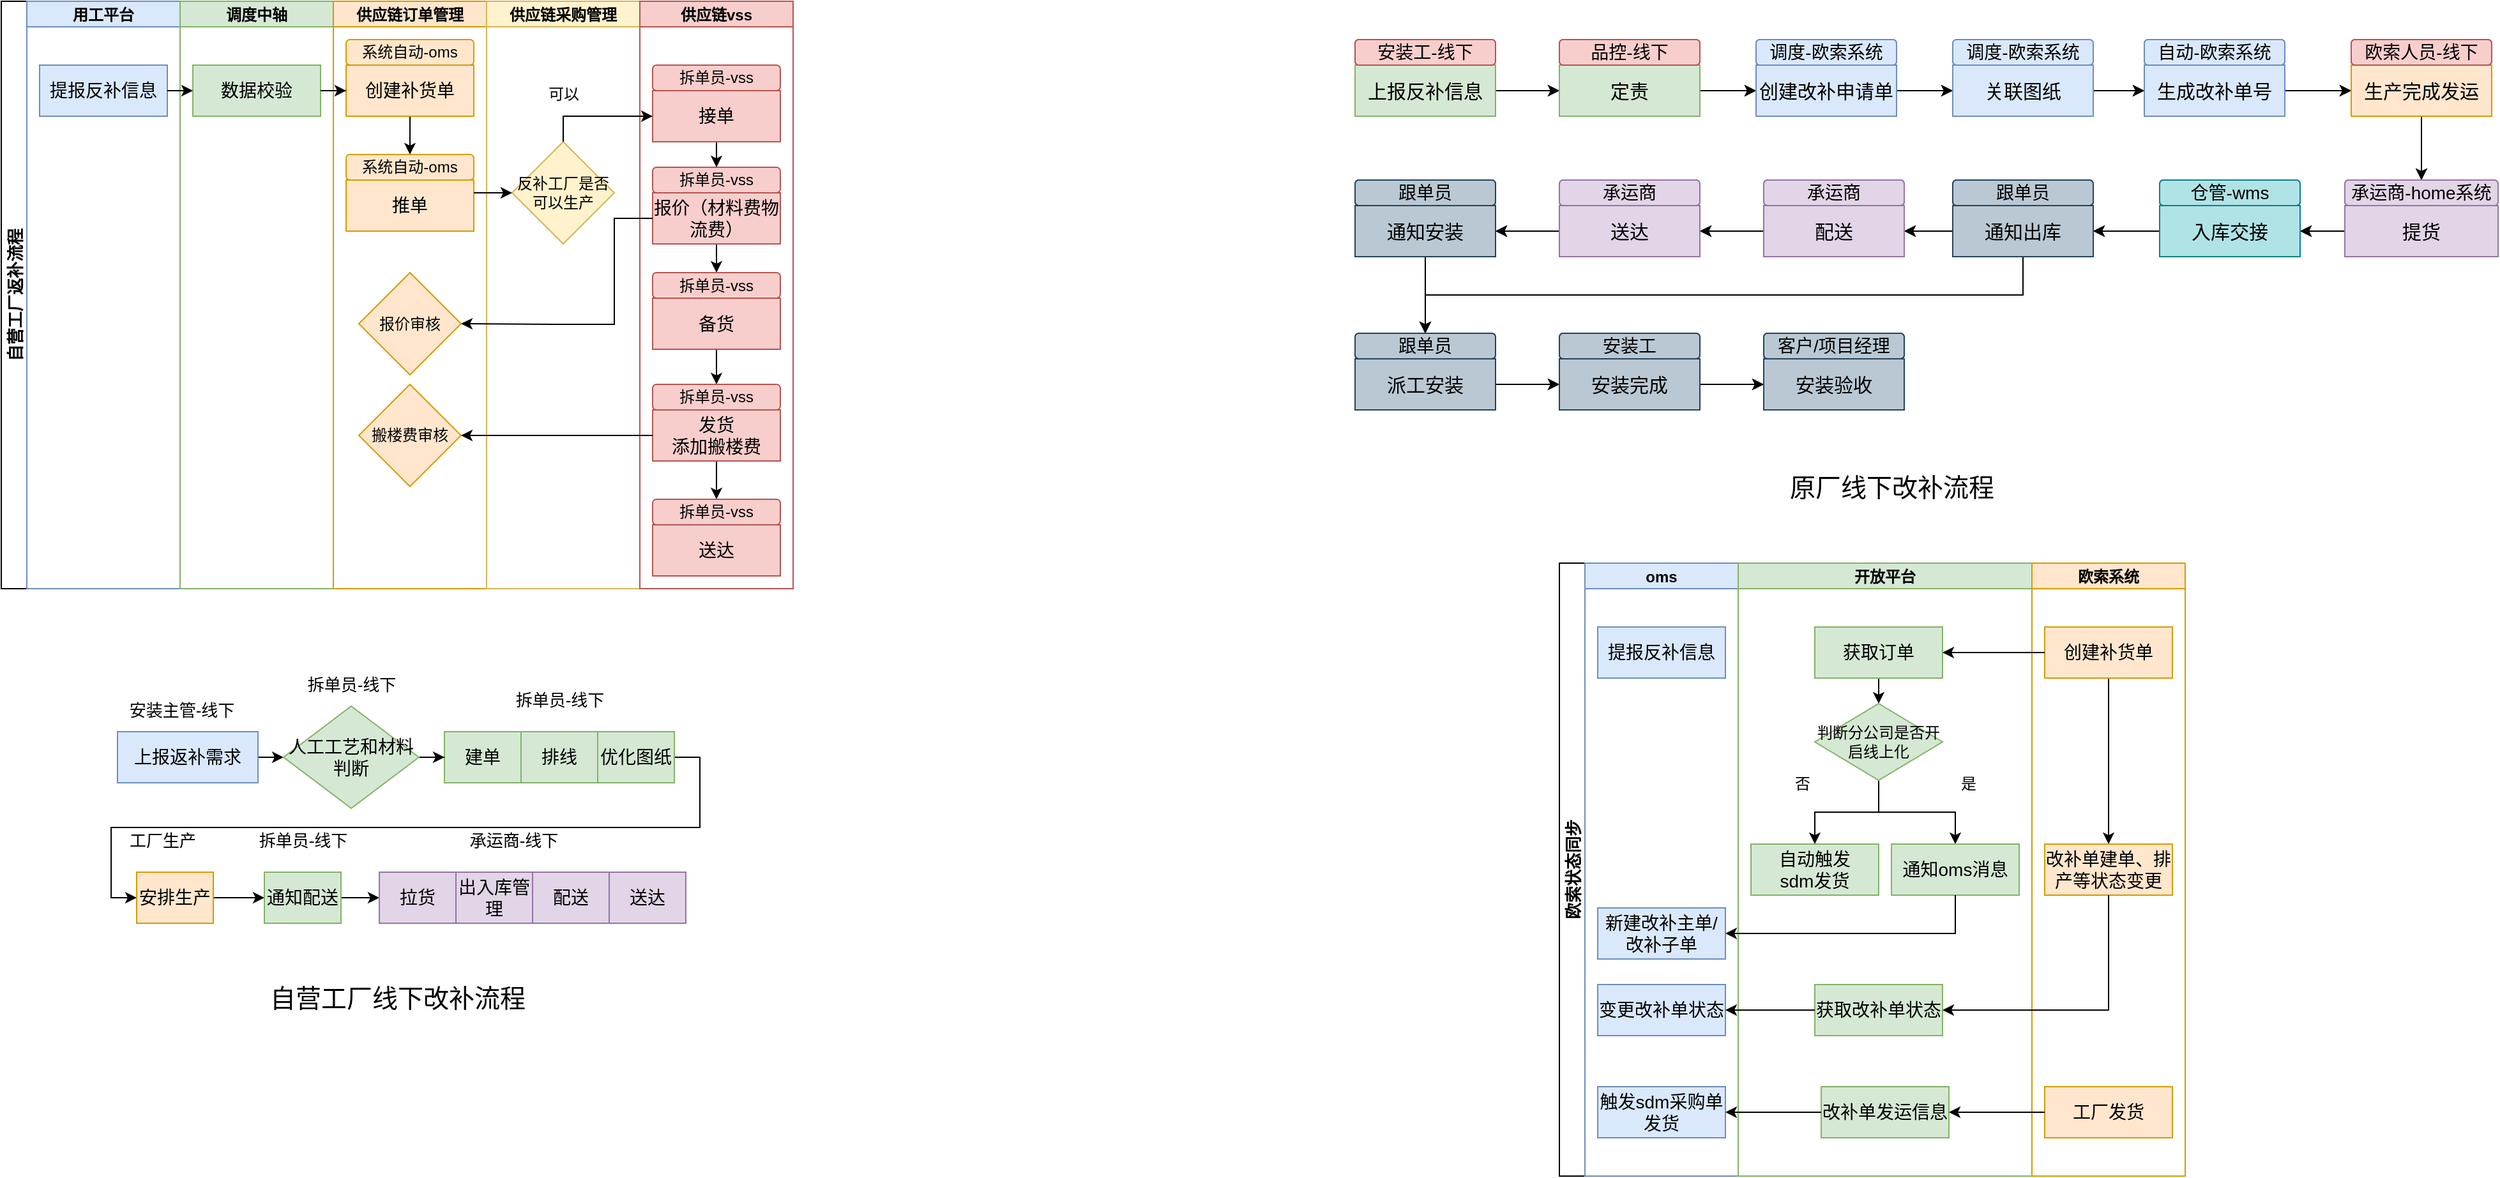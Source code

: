<mxfile version="24.0.5" type="github">
  <diagram name="第 1 页" id="7E3xg20voF36uwwBsJ15">
    <mxGraphModel dx="1155" dy="641" grid="1" gridSize="10" guides="1" tooltips="1" connect="1" arrows="1" fold="1" page="1" pageScale="1" pageWidth="827" pageHeight="1169" math="0" shadow="0">
      <root>
        <mxCell id="0" />
        <mxCell id="1" parent="0" />
        <mxCell id="Q0NwrmyrNiEeJ_oUR217-1" value="自营工厂返补流程" style="swimlane;childLayout=stackLayout;resizeParent=1;resizeParentMax=0;startSize=20;horizontal=0;horizontalStack=1;fontSize=13;" parent="1" vertex="1">
          <mxGeometry x="280" y="100" width="620" height="460" as="geometry" />
        </mxCell>
        <mxCell id="Q0NwrmyrNiEeJ_oUR217-2" value="用工平台" style="swimlane;startSize=20;fillColor=#dae8fc;strokeColor=#6c8ebf;" parent="Q0NwrmyrNiEeJ_oUR217-1" vertex="1">
          <mxGeometry x="20" width="120" height="460" as="geometry" />
        </mxCell>
        <mxCell id="Q0NwrmyrNiEeJ_oUR217-11" value="&lt;font style=&quot;font-size: 14px;&quot;&gt;提报反补信息&lt;/font&gt;" style="rounded=0;whiteSpace=wrap;html=1;fillColor=#dae8fc;strokeColor=#6c8ebf;" parent="Q0NwrmyrNiEeJ_oUR217-2" vertex="1">
          <mxGeometry x="10" y="50" width="100" height="40" as="geometry" />
        </mxCell>
        <mxCell id="Q0NwrmyrNiEeJ_oUR217-3" value="调度中轴" style="swimlane;startSize=20;fillColor=#d5e8d4;strokeColor=#82b366;" parent="Q0NwrmyrNiEeJ_oUR217-1" vertex="1">
          <mxGeometry x="140" width="120" height="460" as="geometry" />
        </mxCell>
        <mxCell id="Q0NwrmyrNiEeJ_oUR217-13" value="&lt;span style=&quot;font-size: 14px;&quot;&gt;数据校验&lt;/span&gt;" style="rounded=0;whiteSpace=wrap;html=1;fillColor=#d5e8d4;strokeColor=#82b366;" parent="Q0NwrmyrNiEeJ_oUR217-3" vertex="1">
          <mxGeometry x="10" y="50" width="100" height="40" as="geometry" />
        </mxCell>
        <mxCell id="Q0NwrmyrNiEeJ_oUR217-4" value="供应链订单管理" style="swimlane;startSize=20;fillColor=#ffe6cc;strokeColor=#d79b00;" parent="Q0NwrmyrNiEeJ_oUR217-1" vertex="1">
          <mxGeometry x="260" width="120" height="460" as="geometry" />
        </mxCell>
        <mxCell id="NyWuPYY11Cj3TrGlAClr-5" style="edgeStyle=orthogonalEdgeStyle;rounded=0;orthogonalLoop=1;jettySize=auto;html=1;exitX=0.5;exitY=1;exitDx=0;exitDy=0;entryX=0.5;entryY=0;entryDx=0;entryDy=0;" parent="Q0NwrmyrNiEeJ_oUR217-4" source="Q0NwrmyrNiEeJ_oUR217-14" target="Q0NwrmyrNiEeJ_oUR217-17" edge="1">
          <mxGeometry relative="1" as="geometry" />
        </mxCell>
        <mxCell id="Q0NwrmyrNiEeJ_oUR217-14" value="&lt;span style=&quot;font-size: 14px;&quot;&gt;创建补货单&lt;/span&gt;" style="rounded=0;whiteSpace=wrap;html=1;fillColor=#ffe6cc;strokeColor=#d79b00;" parent="Q0NwrmyrNiEeJ_oUR217-4" vertex="1">
          <mxGeometry x="10" y="50" width="100" height="40" as="geometry" />
        </mxCell>
        <mxCell id="Q0NwrmyrNiEeJ_oUR217-15" value="&lt;span style=&quot;font-size: 14px;&quot;&gt;推单&lt;/span&gt;" style="rounded=0;whiteSpace=wrap;html=1;fillColor=#ffe6cc;strokeColor=#d79b00;" parent="Q0NwrmyrNiEeJ_oUR217-4" vertex="1">
          <mxGeometry x="10" y="140" width="100" height="40" as="geometry" />
        </mxCell>
        <mxCell id="Q0NwrmyrNiEeJ_oUR217-17" value="系统自动-oms" style="rounded=1;whiteSpace=wrap;html=1;fillColor=#ffe6cc;strokeColor=#d79b00;" parent="Q0NwrmyrNiEeJ_oUR217-4" vertex="1">
          <mxGeometry x="10" y="120" width="100" height="20" as="geometry" />
        </mxCell>
        <mxCell id="Q0NwrmyrNiEeJ_oUR217-18" value="系统自动-oms" style="rounded=1;whiteSpace=wrap;html=1;glass=0;fillColor=#ffe6cc;strokeColor=#d79b00;" parent="Q0NwrmyrNiEeJ_oUR217-4" vertex="1">
          <mxGeometry x="10" y="30" width="100" height="20" as="geometry" />
        </mxCell>
        <mxCell id="Q0NwrmyrNiEeJ_oUR217-29" value="报价审核" style="rhombus;whiteSpace=wrap;html=1;fillColor=#ffe6cc;strokeColor=#d79b00;" parent="Q0NwrmyrNiEeJ_oUR217-4" vertex="1">
          <mxGeometry x="20" y="212.5" width="80" height="80" as="geometry" />
        </mxCell>
        <mxCell id="NyWuPYY11Cj3TrGlAClr-7" value="搬楼费审核" style="rhombus;whiteSpace=wrap;html=1;fillColor=#ffe6cc;strokeColor=#d79b00;" parent="Q0NwrmyrNiEeJ_oUR217-4" vertex="1">
          <mxGeometry x="20" y="300" width="80" height="80" as="geometry" />
        </mxCell>
        <mxCell id="Q0NwrmyrNiEeJ_oUR217-5" value="供应链采购管理" style="swimlane;startSize=20;fillColor=#fff2cc;strokeColor=#d6b656;" parent="Q0NwrmyrNiEeJ_oUR217-1" vertex="1">
          <mxGeometry x="380" width="120" height="460" as="geometry" />
        </mxCell>
        <mxCell id="Q0NwrmyrNiEeJ_oUR217-23" value="反补工厂是否可以生产" style="rhombus;whiteSpace=wrap;html=1;fillColor=#fff2cc;strokeColor=#d6b656;" parent="Q0NwrmyrNiEeJ_oUR217-5" vertex="1">
          <mxGeometry x="20" y="110" width="80" height="80" as="geometry" />
        </mxCell>
        <mxCell id="Q0NwrmyrNiEeJ_oUR217-6" value="供应链vss" style="swimlane;startSize=20;fillColor=#f8cecc;strokeColor=#b85450;" parent="Q0NwrmyrNiEeJ_oUR217-1" vertex="1">
          <mxGeometry x="500" width="120" height="460" as="geometry" />
        </mxCell>
        <mxCell id="NyWuPYY11Cj3TrGlAClr-12" style="edgeStyle=orthogonalEdgeStyle;rounded=0;orthogonalLoop=1;jettySize=auto;html=1;exitX=0.5;exitY=1;exitDx=0;exitDy=0;" parent="Q0NwrmyrNiEeJ_oUR217-6" source="Q0NwrmyrNiEeJ_oUR217-25" target="Q0NwrmyrNiEeJ_oUR217-28" edge="1">
          <mxGeometry relative="1" as="geometry" />
        </mxCell>
        <mxCell id="Q0NwrmyrNiEeJ_oUR217-25" value="&lt;span style=&quot;font-size: 14px;&quot;&gt;接单&lt;/span&gt;" style="rounded=0;whiteSpace=wrap;html=1;fillColor=#f8cecc;strokeColor=#b85450;" parent="Q0NwrmyrNiEeJ_oUR217-6" vertex="1">
          <mxGeometry x="10" y="70" width="100" height="40" as="geometry" />
        </mxCell>
        <mxCell id="Q0NwrmyrNiEeJ_oUR217-26" value="拆单员-vss" style="rounded=1;whiteSpace=wrap;html=1;fillColor=#f8cecc;strokeColor=#b85450;" parent="Q0NwrmyrNiEeJ_oUR217-6" vertex="1">
          <mxGeometry x="10" y="50" width="100" height="20" as="geometry" />
        </mxCell>
        <mxCell id="NyWuPYY11Cj3TrGlAClr-14" style="edgeStyle=orthogonalEdgeStyle;rounded=0;orthogonalLoop=1;jettySize=auto;html=1;exitX=0.5;exitY=1;exitDx=0;exitDy=0;" parent="Q0NwrmyrNiEeJ_oUR217-6" source="Q0NwrmyrNiEeJ_oUR217-27" target="Q0NwrmyrNiEeJ_oUR217-31" edge="1">
          <mxGeometry relative="1" as="geometry" />
        </mxCell>
        <mxCell id="Q0NwrmyrNiEeJ_oUR217-27" value="&lt;span style=&quot;font-size: 14px;&quot;&gt;报价（材料费物流费）&lt;/span&gt;" style="rounded=0;whiteSpace=wrap;html=1;fillColor=#f8cecc;strokeColor=#b85450;" parent="Q0NwrmyrNiEeJ_oUR217-6" vertex="1">
          <mxGeometry x="10" y="150" width="100" height="40" as="geometry" />
        </mxCell>
        <mxCell id="Q0NwrmyrNiEeJ_oUR217-28" value="拆单员-vss" style="rounded=1;whiteSpace=wrap;html=1;fillColor=#f8cecc;strokeColor=#b85450;" parent="Q0NwrmyrNiEeJ_oUR217-6" vertex="1">
          <mxGeometry x="10" y="130" width="100" height="20" as="geometry" />
        </mxCell>
        <mxCell id="NyWuPYY11Cj3TrGlAClr-15" style="edgeStyle=orthogonalEdgeStyle;rounded=0;orthogonalLoop=1;jettySize=auto;html=1;exitX=0.5;exitY=1;exitDx=0;exitDy=0;" parent="Q0NwrmyrNiEeJ_oUR217-6" source="Q0NwrmyrNiEeJ_oUR217-30" target="Q0NwrmyrNiEeJ_oUR217-33" edge="1">
          <mxGeometry relative="1" as="geometry" />
        </mxCell>
        <mxCell id="Q0NwrmyrNiEeJ_oUR217-30" value="&lt;span style=&quot;font-size: 14px;&quot;&gt;备货&lt;/span&gt;" style="rounded=0;whiteSpace=wrap;html=1;fillColor=#f8cecc;strokeColor=#b85450;" parent="Q0NwrmyrNiEeJ_oUR217-6" vertex="1">
          <mxGeometry x="10" y="232.5" width="100" height="40" as="geometry" />
        </mxCell>
        <mxCell id="Q0NwrmyrNiEeJ_oUR217-31" value="拆单员-vss" style="rounded=1;whiteSpace=wrap;html=1;fillColor=#f8cecc;strokeColor=#b85450;" parent="Q0NwrmyrNiEeJ_oUR217-6" vertex="1">
          <mxGeometry x="10" y="212.5" width="100" height="20" as="geometry" />
        </mxCell>
        <mxCell id="NyWuPYY11Cj3TrGlAClr-16" style="edgeStyle=orthogonalEdgeStyle;rounded=0;orthogonalLoop=1;jettySize=auto;html=1;exitX=0.5;exitY=1;exitDx=0;exitDy=0;entryX=0.5;entryY=0;entryDx=0;entryDy=0;" parent="Q0NwrmyrNiEeJ_oUR217-6" source="Q0NwrmyrNiEeJ_oUR217-32" target="Q0NwrmyrNiEeJ_oUR217-41" edge="1">
          <mxGeometry relative="1" as="geometry" />
        </mxCell>
        <mxCell id="Q0NwrmyrNiEeJ_oUR217-32" value="&lt;span style=&quot;font-size: 14px;&quot;&gt;发货&lt;/span&gt;&lt;div&gt;&lt;span style=&quot;font-size: 14px;&quot;&gt;添加搬楼费&lt;/span&gt;&lt;/div&gt;" style="rounded=0;whiteSpace=wrap;html=1;fillColor=#f8cecc;strokeColor=#b85450;" parent="Q0NwrmyrNiEeJ_oUR217-6" vertex="1">
          <mxGeometry x="10" y="320" width="100" height="40" as="geometry" />
        </mxCell>
        <mxCell id="Q0NwrmyrNiEeJ_oUR217-33" value="拆单员-vss" style="rounded=1;whiteSpace=wrap;html=1;fillColor=#f8cecc;strokeColor=#b85450;" parent="Q0NwrmyrNiEeJ_oUR217-6" vertex="1">
          <mxGeometry x="10" y="300" width="100" height="20" as="geometry" />
        </mxCell>
        <mxCell id="Q0NwrmyrNiEeJ_oUR217-40" value="&lt;span style=&quot;font-size: 14px;&quot;&gt;送达&lt;/span&gt;" style="rounded=0;whiteSpace=wrap;html=1;fillColor=#f8cecc;strokeColor=#b85450;" parent="Q0NwrmyrNiEeJ_oUR217-6" vertex="1">
          <mxGeometry x="10" y="410" width="100" height="40" as="geometry" />
        </mxCell>
        <mxCell id="Q0NwrmyrNiEeJ_oUR217-41" value="拆单员-vss" style="rounded=1;whiteSpace=wrap;html=1;fillColor=#f8cecc;strokeColor=#b85450;" parent="Q0NwrmyrNiEeJ_oUR217-6" vertex="1">
          <mxGeometry x="10" y="390" width="100" height="20" as="geometry" />
        </mxCell>
        <mxCell id="NyWuPYY11Cj3TrGlAClr-1" style="edgeStyle=orthogonalEdgeStyle;rounded=0;orthogonalLoop=1;jettySize=auto;html=1;exitX=1;exitY=0.25;exitDx=0;exitDy=0;" parent="Q0NwrmyrNiEeJ_oUR217-1" source="Q0NwrmyrNiEeJ_oUR217-15" target="Q0NwrmyrNiEeJ_oUR217-23" edge="1">
          <mxGeometry relative="1" as="geometry" />
        </mxCell>
        <mxCell id="NyWuPYY11Cj3TrGlAClr-3" style="edgeStyle=orthogonalEdgeStyle;rounded=0;orthogonalLoop=1;jettySize=auto;html=1;exitX=0.5;exitY=0;exitDx=0;exitDy=0;" parent="Q0NwrmyrNiEeJ_oUR217-1" source="Q0NwrmyrNiEeJ_oUR217-23" target="Q0NwrmyrNiEeJ_oUR217-25" edge="1">
          <mxGeometry relative="1" as="geometry" />
        </mxCell>
        <mxCell id="NyWuPYY11Cj3TrGlAClr-9" style="edgeStyle=orthogonalEdgeStyle;rounded=0;orthogonalLoop=1;jettySize=auto;html=1;exitX=0;exitY=0.5;exitDx=0;exitDy=0;entryX=1;entryY=0.5;entryDx=0;entryDy=0;" parent="Q0NwrmyrNiEeJ_oUR217-1" source="Q0NwrmyrNiEeJ_oUR217-32" target="NyWuPYY11Cj3TrGlAClr-7" edge="1">
          <mxGeometry relative="1" as="geometry" />
        </mxCell>
        <mxCell id="NyWuPYY11Cj3TrGlAClr-11" style="edgeStyle=orthogonalEdgeStyle;rounded=0;orthogonalLoop=1;jettySize=auto;html=1;exitX=0;exitY=0.5;exitDx=0;exitDy=0;entryX=1;entryY=0.5;entryDx=0;entryDy=0;" parent="Q0NwrmyrNiEeJ_oUR217-1" source="Q0NwrmyrNiEeJ_oUR217-27" target="Q0NwrmyrNiEeJ_oUR217-29" edge="1">
          <mxGeometry relative="1" as="geometry">
            <Array as="points">
              <mxPoint x="480" y="170" />
              <mxPoint x="480" y="253" />
              <mxPoint x="435" y="253" />
            </Array>
          </mxGeometry>
        </mxCell>
        <mxCell id="NyWuPYY11Cj3TrGlAClr-20" style="edgeStyle=orthogonalEdgeStyle;rounded=0;orthogonalLoop=1;jettySize=auto;html=1;exitX=1;exitY=0.5;exitDx=0;exitDy=0;entryX=0;entryY=0.5;entryDx=0;entryDy=0;" parent="Q0NwrmyrNiEeJ_oUR217-1" source="Q0NwrmyrNiEeJ_oUR217-11" target="Q0NwrmyrNiEeJ_oUR217-13" edge="1">
          <mxGeometry relative="1" as="geometry" />
        </mxCell>
        <mxCell id="NyWuPYY11Cj3TrGlAClr-21" style="edgeStyle=orthogonalEdgeStyle;rounded=0;orthogonalLoop=1;jettySize=auto;html=1;exitX=1;exitY=0.5;exitDx=0;exitDy=0;" parent="Q0NwrmyrNiEeJ_oUR217-1" source="Q0NwrmyrNiEeJ_oUR217-13" target="Q0NwrmyrNiEeJ_oUR217-14" edge="1">
          <mxGeometry relative="1" as="geometry" />
        </mxCell>
        <mxCell id="NyWuPYY11Cj3TrGlAClr-4" value="可以" style="text;html=1;align=center;verticalAlign=middle;resizable=0;points=[];autosize=1;strokeColor=none;fillColor=none;" parent="1" vertex="1">
          <mxGeometry x="695" y="158" width="50" height="30" as="geometry" />
        </mxCell>
        <mxCell id="NyWuPYY11Cj3TrGlAClr-39" style="edgeStyle=orthogonalEdgeStyle;rounded=0;orthogonalLoop=1;jettySize=auto;html=1;exitX=1;exitY=0.5;exitDx=0;exitDy=0;entryX=0;entryY=0.5;entryDx=0;entryDy=0;" parent="1" source="NyWuPYY11Cj3TrGlAClr-22" target="NyWuPYY11Cj3TrGlAClr-25" edge="1">
          <mxGeometry relative="1" as="geometry" />
        </mxCell>
        <mxCell id="NyWuPYY11Cj3TrGlAClr-22" value="&lt;font style=&quot;font-size: 14px;&quot;&gt;上报返补需求&lt;/font&gt;" style="rounded=0;whiteSpace=wrap;html=1;fillColor=#dae8fc;strokeColor=#6c8ebf;" parent="1" vertex="1">
          <mxGeometry x="371" y="672" width="110" height="40" as="geometry" />
        </mxCell>
        <mxCell id="NyWuPYY11Cj3TrGlAClr-23" value="&lt;font style=&quot;font-size: 14px;&quot;&gt;建单&lt;/font&gt;" style="rounded=0;whiteSpace=wrap;html=1;fillColor=#d5e8d4;strokeColor=#82b366;" parent="1" vertex="1">
          <mxGeometry x="627" y="672" width="60" height="40" as="geometry" />
        </mxCell>
        <mxCell id="NyWuPYY11Cj3TrGlAClr-24" value="&lt;font style=&quot;font-size: 13px;&quot;&gt;安装主管-线下&lt;/font&gt;" style="text;html=1;align=center;verticalAlign=middle;resizable=0;points=[];autosize=1;strokeColor=none;fillColor=none;" parent="1" vertex="1">
          <mxGeometry x="366" y="640" width="110" height="30" as="geometry" />
        </mxCell>
        <mxCell id="NyWuPYY11Cj3TrGlAClr-40" style="edgeStyle=orthogonalEdgeStyle;rounded=0;orthogonalLoop=1;jettySize=auto;html=1;exitX=1;exitY=0.5;exitDx=0;exitDy=0;" parent="1" source="NyWuPYY11Cj3TrGlAClr-25" target="NyWuPYY11Cj3TrGlAClr-23" edge="1">
          <mxGeometry relative="1" as="geometry" />
        </mxCell>
        <mxCell id="NyWuPYY11Cj3TrGlAClr-25" value="&lt;font style=&quot;font-size: 14px;&quot;&gt;人工工艺和材料判断&lt;/font&gt;" style="rhombus;whiteSpace=wrap;html=1;fillColor=#d5e8d4;strokeColor=#82b366;" parent="1" vertex="1">
          <mxGeometry x="501" y="652" width="106" height="80" as="geometry" />
        </mxCell>
        <mxCell id="NyWuPYY11Cj3TrGlAClr-26" value="&lt;font style=&quot;font-size: 13px;&quot;&gt;拆单员-线下&lt;/font&gt;" style="text;html=1;align=center;verticalAlign=middle;resizable=0;points=[];autosize=1;strokeColor=none;fillColor=none;" parent="1" vertex="1">
          <mxGeometry x="509" y="620" width="90" height="30" as="geometry" />
        </mxCell>
        <mxCell id="NyWuPYY11Cj3TrGlAClr-27" value="&lt;font style=&quot;font-size: 13px;&quot;&gt;拆单员-线下&lt;/font&gt;" style="text;html=1;align=center;verticalAlign=middle;resizable=0;points=[];autosize=1;strokeColor=none;fillColor=none;" parent="1" vertex="1">
          <mxGeometry x="672" y="632" width="90" height="30" as="geometry" />
        </mxCell>
        <mxCell id="NyWuPYY11Cj3TrGlAClr-28" value="&lt;span style=&quot;font-size: 14px;&quot;&gt;排线&lt;/span&gt;" style="rounded=0;whiteSpace=wrap;html=1;fillColor=#d5e8d4;strokeColor=#82b366;" parent="1" vertex="1">
          <mxGeometry x="687" y="672" width="60" height="40" as="geometry" />
        </mxCell>
        <mxCell id="NyWuPYY11Cj3TrGlAClr-41" style="edgeStyle=orthogonalEdgeStyle;rounded=0;orthogonalLoop=1;jettySize=auto;html=1;exitX=1;exitY=0.5;exitDx=0;exitDy=0;entryX=0;entryY=0.5;entryDx=0;entryDy=0;" parent="1" source="NyWuPYY11Cj3TrGlAClr-29" target="NyWuPYY11Cj3TrGlAClr-30" edge="1">
          <mxGeometry relative="1" as="geometry" />
        </mxCell>
        <mxCell id="NyWuPYY11Cj3TrGlAClr-29" value="&lt;span style=&quot;font-size: 14px;&quot;&gt;优化图纸&lt;/span&gt;" style="rounded=0;whiteSpace=wrap;html=1;fillColor=#d5e8d4;strokeColor=#82b366;" parent="1" vertex="1">
          <mxGeometry x="747" y="672" width="60" height="40" as="geometry" />
        </mxCell>
        <mxCell id="NyWuPYY11Cj3TrGlAClr-43" style="edgeStyle=orthogonalEdgeStyle;rounded=0;orthogonalLoop=1;jettySize=auto;html=1;exitX=1;exitY=0.5;exitDx=0;exitDy=0;entryX=0;entryY=0.5;entryDx=0;entryDy=0;" parent="1" source="NyWuPYY11Cj3TrGlAClr-30" target="NyWuPYY11Cj3TrGlAClr-32" edge="1">
          <mxGeometry relative="1" as="geometry" />
        </mxCell>
        <mxCell id="NyWuPYY11Cj3TrGlAClr-30" value="&lt;span style=&quot;font-size: 14px;&quot;&gt;安排生产&lt;/span&gt;" style="rounded=0;whiteSpace=wrap;html=1;fillColor=#ffe6cc;strokeColor=#d79b00;" parent="1" vertex="1">
          <mxGeometry x="386" y="782" width="60" height="40" as="geometry" />
        </mxCell>
        <mxCell id="NyWuPYY11Cj3TrGlAClr-31" value="&lt;font style=&quot;font-size: 13px;&quot;&gt;工厂生产&lt;/font&gt;" style="text;html=1;align=center;verticalAlign=middle;resizable=0;points=[];autosize=1;strokeColor=none;fillColor=none;" parent="1" vertex="1">
          <mxGeometry x="366" y="742" width="80" height="30" as="geometry" />
        </mxCell>
        <mxCell id="NyWuPYY11Cj3TrGlAClr-44" style="edgeStyle=orthogonalEdgeStyle;rounded=0;orthogonalLoop=1;jettySize=auto;html=1;exitX=1;exitY=0.5;exitDx=0;exitDy=0;entryX=0;entryY=0.5;entryDx=0;entryDy=0;" parent="1" source="NyWuPYY11Cj3TrGlAClr-32" target="NyWuPYY11Cj3TrGlAClr-34" edge="1">
          <mxGeometry relative="1" as="geometry" />
        </mxCell>
        <mxCell id="NyWuPYY11Cj3TrGlAClr-32" value="&lt;span style=&quot;font-size: 14px;&quot;&gt;通知配送&lt;/span&gt;" style="rounded=0;whiteSpace=wrap;html=1;fillColor=#d5e8d4;strokeColor=#82b366;" parent="1" vertex="1">
          <mxGeometry x="486" y="782" width="60" height="40" as="geometry" />
        </mxCell>
        <mxCell id="NyWuPYY11Cj3TrGlAClr-33" value="&lt;font style=&quot;font-size: 13px;&quot;&gt;拆单员-线下&lt;/font&gt;" style="text;html=1;align=center;verticalAlign=middle;resizable=0;points=[];autosize=1;strokeColor=none;fillColor=none;" parent="1" vertex="1">
          <mxGeometry x="471" y="742" width="90" height="30" as="geometry" />
        </mxCell>
        <mxCell id="NyWuPYY11Cj3TrGlAClr-34" value="&lt;span style=&quot;font-size: 14px;&quot;&gt;拉货&lt;/span&gt;" style="rounded=0;whiteSpace=wrap;html=1;fillColor=#e1d5e7;strokeColor=#9673a6;" parent="1" vertex="1">
          <mxGeometry x="576" y="782" width="60" height="40" as="geometry" />
        </mxCell>
        <mxCell id="NyWuPYY11Cj3TrGlAClr-35" value="&lt;span style=&quot;font-size: 14px;&quot;&gt;出入库管理&lt;/span&gt;" style="rounded=0;whiteSpace=wrap;html=1;fillColor=#e1d5e7;strokeColor=#9673a6;" parent="1" vertex="1">
          <mxGeometry x="636" y="782" width="60" height="40" as="geometry" />
        </mxCell>
        <mxCell id="NyWuPYY11Cj3TrGlAClr-36" value="&lt;span style=&quot;font-size: 14px;&quot;&gt;配送&lt;/span&gt;" style="rounded=0;whiteSpace=wrap;html=1;fillColor=#e1d5e7;strokeColor=#9673a6;" parent="1" vertex="1">
          <mxGeometry x="696" y="782" width="60" height="40" as="geometry" />
        </mxCell>
        <mxCell id="NyWuPYY11Cj3TrGlAClr-37" value="&lt;span style=&quot;font-size: 14px;&quot;&gt;送达&lt;/span&gt;" style="rounded=0;whiteSpace=wrap;html=1;fillColor=#e1d5e7;strokeColor=#9673a6;" parent="1" vertex="1">
          <mxGeometry x="756" y="782" width="60" height="40" as="geometry" />
        </mxCell>
        <mxCell id="NyWuPYY11Cj3TrGlAClr-38" value="&lt;font style=&quot;font-size: 13px;&quot;&gt;承运商-线下&lt;/font&gt;" style="text;html=1;align=center;verticalAlign=middle;resizable=0;points=[];autosize=1;strokeColor=none;fillColor=none;" parent="1" vertex="1">
          <mxGeometry x="636" y="742" width="90" height="30" as="geometry" />
        </mxCell>
        <mxCell id="v0-U2TR6iyOHmyijaIzO-35" style="edgeStyle=orthogonalEdgeStyle;rounded=0;orthogonalLoop=1;jettySize=auto;html=1;exitX=1;exitY=0.5;exitDx=0;exitDy=0;" edge="1" parent="1" source="v0-U2TR6iyOHmyijaIzO-1" target="v0-U2TR6iyOHmyijaIzO-5">
          <mxGeometry relative="1" as="geometry" />
        </mxCell>
        <mxCell id="v0-U2TR6iyOHmyijaIzO-1" value="&lt;font style=&quot;font-size: 15px;&quot;&gt;上报反补信息&lt;/font&gt;" style="rounded=0;whiteSpace=wrap;html=1;fillColor=#d5e8d4;strokeColor=#82b366;" vertex="1" parent="1">
          <mxGeometry x="1340" y="150" width="110" height="40" as="geometry" />
        </mxCell>
        <mxCell id="v0-U2TR6iyOHmyijaIzO-4" value="&lt;font style=&quot;font-size: 14px;&quot;&gt;安装工-线下&lt;/font&gt;" style="rounded=1;whiteSpace=wrap;html=1;fillColor=#f8cecc;strokeColor=#b85450;" vertex="1" parent="1">
          <mxGeometry x="1340" y="130" width="110" height="20" as="geometry" />
        </mxCell>
        <mxCell id="v0-U2TR6iyOHmyijaIzO-36" style="edgeStyle=orthogonalEdgeStyle;rounded=0;orthogonalLoop=1;jettySize=auto;html=1;exitX=1;exitY=0.5;exitDx=0;exitDy=0;" edge="1" parent="1" source="v0-U2TR6iyOHmyijaIzO-5" target="v0-U2TR6iyOHmyijaIzO-9">
          <mxGeometry relative="1" as="geometry" />
        </mxCell>
        <mxCell id="v0-U2TR6iyOHmyijaIzO-5" value="&lt;font style=&quot;font-size: 15px;&quot;&gt;定责&lt;/font&gt;" style="rounded=0;whiteSpace=wrap;html=1;fillColor=#d5e8d4;strokeColor=#82b366;" vertex="1" parent="1">
          <mxGeometry x="1500" y="150" width="110" height="40" as="geometry" />
        </mxCell>
        <mxCell id="v0-U2TR6iyOHmyijaIzO-6" value="&lt;font style=&quot;font-size: 14px;&quot;&gt;品控-线下&lt;/font&gt;" style="rounded=1;whiteSpace=wrap;html=1;fillColor=#f8cecc;strokeColor=#b85450;" vertex="1" parent="1">
          <mxGeometry x="1500" y="130" width="110" height="20" as="geometry" />
        </mxCell>
        <mxCell id="v0-U2TR6iyOHmyijaIzO-37" style="edgeStyle=orthogonalEdgeStyle;rounded=0;orthogonalLoop=1;jettySize=auto;html=1;exitX=1;exitY=0.5;exitDx=0;exitDy=0;" edge="1" parent="1" source="v0-U2TR6iyOHmyijaIzO-9" target="v0-U2TR6iyOHmyijaIzO-11">
          <mxGeometry relative="1" as="geometry" />
        </mxCell>
        <mxCell id="v0-U2TR6iyOHmyijaIzO-9" value="&lt;font style=&quot;font-size: 15px;&quot;&gt;创建改补申请单&lt;/font&gt;" style="rounded=0;whiteSpace=wrap;html=1;fillColor=#dae8fc;strokeColor=#6c8ebf;" vertex="1" parent="1">
          <mxGeometry x="1654" y="150" width="110" height="40" as="geometry" />
        </mxCell>
        <mxCell id="v0-U2TR6iyOHmyijaIzO-10" value="&lt;font style=&quot;font-size: 14px;&quot;&gt;调度-欧索系统&lt;/font&gt;" style="rounded=1;whiteSpace=wrap;html=1;fillColor=#dae8fc;strokeColor=#6c8ebf;" vertex="1" parent="1">
          <mxGeometry x="1654" y="130" width="110" height="20" as="geometry" />
        </mxCell>
        <mxCell id="v0-U2TR6iyOHmyijaIzO-38" style="edgeStyle=orthogonalEdgeStyle;rounded=0;orthogonalLoop=1;jettySize=auto;html=1;exitX=1;exitY=0.5;exitDx=0;exitDy=0;" edge="1" parent="1" source="v0-U2TR6iyOHmyijaIzO-11" target="v0-U2TR6iyOHmyijaIzO-13">
          <mxGeometry relative="1" as="geometry" />
        </mxCell>
        <mxCell id="v0-U2TR6iyOHmyijaIzO-11" value="&lt;font style=&quot;font-size: 15px;&quot;&gt;关联图纸&lt;/font&gt;" style="rounded=0;whiteSpace=wrap;html=1;fillColor=#dae8fc;strokeColor=#6c8ebf;" vertex="1" parent="1">
          <mxGeometry x="1808" y="150" width="110" height="40" as="geometry" />
        </mxCell>
        <mxCell id="v0-U2TR6iyOHmyijaIzO-12" value="&lt;font style=&quot;font-size: 14px;&quot;&gt;调度-欧索系统&lt;/font&gt;" style="rounded=1;whiteSpace=wrap;html=1;fillColor=#dae8fc;strokeColor=#6c8ebf;" vertex="1" parent="1">
          <mxGeometry x="1808" y="130" width="110" height="20" as="geometry" />
        </mxCell>
        <mxCell id="v0-U2TR6iyOHmyijaIzO-39" style="edgeStyle=orthogonalEdgeStyle;rounded=0;orthogonalLoop=1;jettySize=auto;html=1;exitX=1;exitY=0.5;exitDx=0;exitDy=0;" edge="1" parent="1" source="v0-U2TR6iyOHmyijaIzO-13" target="v0-U2TR6iyOHmyijaIzO-15">
          <mxGeometry relative="1" as="geometry" />
        </mxCell>
        <mxCell id="v0-U2TR6iyOHmyijaIzO-13" value="&lt;span style=&quot;font-size: 15px;&quot;&gt;生成改补单号&lt;/span&gt;" style="rounded=0;whiteSpace=wrap;html=1;fillColor=#dae8fc;strokeColor=#6c8ebf;" vertex="1" parent="1">
          <mxGeometry x="1958" y="150" width="110" height="40" as="geometry" />
        </mxCell>
        <mxCell id="v0-U2TR6iyOHmyijaIzO-14" value="&lt;font style=&quot;font-size: 14px;&quot;&gt;自动-欧索系统&lt;/font&gt;" style="rounded=1;whiteSpace=wrap;html=1;fillColor=#dae8fc;strokeColor=#6c8ebf;" vertex="1" parent="1">
          <mxGeometry x="1958" y="130" width="110" height="20" as="geometry" />
        </mxCell>
        <mxCell id="v0-U2TR6iyOHmyijaIzO-40" style="edgeStyle=orthogonalEdgeStyle;rounded=0;orthogonalLoop=1;jettySize=auto;html=1;exitX=0.5;exitY=1;exitDx=0;exitDy=0;entryX=0.5;entryY=0;entryDx=0;entryDy=0;" edge="1" parent="1" source="v0-U2TR6iyOHmyijaIzO-15" target="v0-U2TR6iyOHmyijaIzO-18">
          <mxGeometry relative="1" as="geometry" />
        </mxCell>
        <mxCell id="v0-U2TR6iyOHmyijaIzO-15" value="&lt;span style=&quot;font-size: 15px;&quot;&gt;生产完成发运&lt;/span&gt;" style="rounded=0;whiteSpace=wrap;html=1;fillColor=#ffe6cc;strokeColor=#d79b00;" vertex="1" parent="1">
          <mxGeometry x="2120" y="150" width="110" height="40" as="geometry" />
        </mxCell>
        <mxCell id="v0-U2TR6iyOHmyijaIzO-16" value="&lt;font style=&quot;font-size: 14px;&quot;&gt;欧索人员-线下&lt;/font&gt;" style="rounded=1;whiteSpace=wrap;html=1;fillColor=#f8cecc;strokeColor=#b85450;" vertex="1" parent="1">
          <mxGeometry x="2120" y="130" width="110" height="20" as="geometry" />
        </mxCell>
        <mxCell id="v0-U2TR6iyOHmyijaIzO-41" style="edgeStyle=orthogonalEdgeStyle;rounded=0;orthogonalLoop=1;jettySize=auto;html=1;exitX=0;exitY=0.5;exitDx=0;exitDy=0;" edge="1" parent="1" source="v0-U2TR6iyOHmyijaIzO-17" target="v0-U2TR6iyOHmyijaIzO-19">
          <mxGeometry relative="1" as="geometry" />
        </mxCell>
        <mxCell id="v0-U2TR6iyOHmyijaIzO-17" value="&lt;span style=&quot;font-size: 15px;&quot;&gt;提货&lt;/span&gt;" style="rounded=0;whiteSpace=wrap;html=1;fillColor=#e1d5e7;strokeColor=#9673a6;" vertex="1" parent="1">
          <mxGeometry x="2115" y="260" width="120" height="40" as="geometry" />
        </mxCell>
        <mxCell id="v0-U2TR6iyOHmyijaIzO-18" value="&lt;font style=&quot;font-size: 14px;&quot;&gt;承运商-home系统&lt;/font&gt;" style="rounded=1;whiteSpace=wrap;html=1;fillColor=#e1d5e7;strokeColor=#9673a6;" vertex="1" parent="1">
          <mxGeometry x="2115" y="240" width="120" height="20" as="geometry" />
        </mxCell>
        <mxCell id="v0-U2TR6iyOHmyijaIzO-42" style="edgeStyle=orthogonalEdgeStyle;rounded=0;orthogonalLoop=1;jettySize=auto;html=1;exitX=0;exitY=0.5;exitDx=0;exitDy=0;" edge="1" parent="1" source="v0-U2TR6iyOHmyijaIzO-19" target="v0-U2TR6iyOHmyijaIzO-21">
          <mxGeometry relative="1" as="geometry" />
        </mxCell>
        <mxCell id="v0-U2TR6iyOHmyijaIzO-19" value="&lt;span style=&quot;font-size: 15px;&quot;&gt;入库交接&lt;/span&gt;" style="rounded=0;whiteSpace=wrap;html=1;fillColor=#b0e3e6;strokeColor=#0e8088;" vertex="1" parent="1">
          <mxGeometry x="1970" y="260" width="110" height="40" as="geometry" />
        </mxCell>
        <mxCell id="v0-U2TR6iyOHmyijaIzO-20" value="&lt;font style=&quot;font-size: 14px;&quot;&gt;仓管-wms&lt;/font&gt;" style="rounded=1;whiteSpace=wrap;html=1;fillColor=#b0e3e6;strokeColor=#0e8088;" vertex="1" parent="1">
          <mxGeometry x="1970" y="240" width="110" height="20" as="geometry" />
        </mxCell>
        <mxCell id="v0-U2TR6iyOHmyijaIzO-43" style="edgeStyle=orthogonalEdgeStyle;rounded=0;orthogonalLoop=1;jettySize=auto;html=1;exitX=0;exitY=0.5;exitDx=0;exitDy=0;" edge="1" parent="1" source="v0-U2TR6iyOHmyijaIzO-21" target="v0-U2TR6iyOHmyijaIzO-23">
          <mxGeometry relative="1" as="geometry" />
        </mxCell>
        <mxCell id="v0-U2TR6iyOHmyijaIzO-50" style="edgeStyle=orthogonalEdgeStyle;rounded=0;orthogonalLoop=1;jettySize=auto;html=1;exitX=0.5;exitY=1;exitDx=0;exitDy=0;entryX=0.5;entryY=0;entryDx=0;entryDy=0;" edge="1" parent="1" source="v0-U2TR6iyOHmyijaIzO-21" target="v0-U2TR6iyOHmyijaIzO-30">
          <mxGeometry relative="1" as="geometry" />
        </mxCell>
        <mxCell id="v0-U2TR6iyOHmyijaIzO-21" value="&lt;span style=&quot;font-size: 15px;&quot;&gt;通知出库&lt;/span&gt;" style="rounded=0;whiteSpace=wrap;html=1;fillColor=#bac8d3;strokeColor=#23445d;" vertex="1" parent="1">
          <mxGeometry x="1808" y="260" width="110" height="40" as="geometry" />
        </mxCell>
        <mxCell id="v0-U2TR6iyOHmyijaIzO-22" value="&lt;font style=&quot;font-size: 14px;&quot;&gt;跟单员&lt;/font&gt;" style="rounded=1;whiteSpace=wrap;html=1;fillColor=#bac8d3;strokeColor=#23445d;" vertex="1" parent="1">
          <mxGeometry x="1808" y="240" width="110" height="20" as="geometry" />
        </mxCell>
        <mxCell id="v0-U2TR6iyOHmyijaIzO-44" style="edgeStyle=orthogonalEdgeStyle;rounded=0;orthogonalLoop=1;jettySize=auto;html=1;exitX=0;exitY=0.5;exitDx=0;exitDy=0;" edge="1" parent="1" source="v0-U2TR6iyOHmyijaIzO-23" target="v0-U2TR6iyOHmyijaIzO-25">
          <mxGeometry relative="1" as="geometry" />
        </mxCell>
        <mxCell id="v0-U2TR6iyOHmyijaIzO-23" value="&lt;span style=&quot;font-size: 15px;&quot;&gt;配送&lt;/span&gt;" style="rounded=0;whiteSpace=wrap;html=1;fillColor=#e1d5e7;strokeColor=#9673a6;" vertex="1" parent="1">
          <mxGeometry x="1660" y="260" width="110" height="40" as="geometry" />
        </mxCell>
        <mxCell id="v0-U2TR6iyOHmyijaIzO-24" value="&lt;font style=&quot;font-size: 14px;&quot;&gt;承运商&lt;/font&gt;" style="rounded=1;whiteSpace=wrap;html=1;fillColor=#e1d5e7;strokeColor=#9673a6;" vertex="1" parent="1">
          <mxGeometry x="1660" y="240" width="110" height="20" as="geometry" />
        </mxCell>
        <mxCell id="v0-U2TR6iyOHmyijaIzO-46" style="edgeStyle=orthogonalEdgeStyle;rounded=0;orthogonalLoop=1;jettySize=auto;html=1;exitX=0;exitY=0.5;exitDx=0;exitDy=0;" edge="1" parent="1" source="v0-U2TR6iyOHmyijaIzO-25" target="v0-U2TR6iyOHmyijaIzO-27">
          <mxGeometry relative="1" as="geometry" />
        </mxCell>
        <mxCell id="v0-U2TR6iyOHmyijaIzO-25" value="&lt;span style=&quot;font-size: 15px;&quot;&gt;送达&lt;/span&gt;" style="rounded=0;whiteSpace=wrap;html=1;fillColor=#e1d5e7;strokeColor=#9673a6;" vertex="1" parent="1">
          <mxGeometry x="1500" y="260" width="110" height="40" as="geometry" />
        </mxCell>
        <mxCell id="v0-U2TR6iyOHmyijaIzO-26" value="&lt;font style=&quot;font-size: 14px;&quot;&gt;承运商&lt;/font&gt;" style="rounded=1;whiteSpace=wrap;html=1;fillColor=#e1d5e7;strokeColor=#9673a6;" vertex="1" parent="1">
          <mxGeometry x="1500" y="240" width="110" height="20" as="geometry" />
        </mxCell>
        <mxCell id="v0-U2TR6iyOHmyijaIzO-47" style="edgeStyle=orthogonalEdgeStyle;rounded=0;orthogonalLoop=1;jettySize=auto;html=1;exitX=0.5;exitY=1;exitDx=0;exitDy=0;" edge="1" parent="1" source="v0-U2TR6iyOHmyijaIzO-27" target="v0-U2TR6iyOHmyijaIzO-30">
          <mxGeometry relative="1" as="geometry" />
        </mxCell>
        <mxCell id="v0-U2TR6iyOHmyijaIzO-27" value="&lt;span style=&quot;font-size: 15px;&quot;&gt;通知安装&lt;/span&gt;" style="rounded=0;whiteSpace=wrap;html=1;fillColor=#bac8d3;strokeColor=#23445d;" vertex="1" parent="1">
          <mxGeometry x="1340" y="260" width="110" height="40" as="geometry" />
        </mxCell>
        <mxCell id="v0-U2TR6iyOHmyijaIzO-28" value="&lt;font style=&quot;font-size: 14px;&quot;&gt;跟单员&lt;/font&gt;" style="rounded=1;whiteSpace=wrap;html=1;fillColor=#bac8d3;strokeColor=#23445d;" vertex="1" parent="1">
          <mxGeometry x="1340" y="240" width="110" height="20" as="geometry" />
        </mxCell>
        <mxCell id="v0-U2TR6iyOHmyijaIzO-48" style="edgeStyle=orthogonalEdgeStyle;rounded=0;orthogonalLoop=1;jettySize=auto;html=1;exitX=1;exitY=0.5;exitDx=0;exitDy=0;" edge="1" parent="1" source="v0-U2TR6iyOHmyijaIzO-29" target="v0-U2TR6iyOHmyijaIzO-31">
          <mxGeometry relative="1" as="geometry" />
        </mxCell>
        <mxCell id="v0-U2TR6iyOHmyijaIzO-29" value="&lt;span style=&quot;font-size: 15px;&quot;&gt;派工安装&lt;/span&gt;" style="rounded=0;whiteSpace=wrap;html=1;fillColor=#bac8d3;strokeColor=#23445d;" vertex="1" parent="1">
          <mxGeometry x="1340" y="380" width="110" height="40" as="geometry" />
        </mxCell>
        <mxCell id="v0-U2TR6iyOHmyijaIzO-30" value="&lt;font style=&quot;font-size: 14px;&quot;&gt;跟单员&lt;/font&gt;" style="rounded=1;whiteSpace=wrap;html=1;fillColor=#bac8d3;strokeColor=#23445d;" vertex="1" parent="1">
          <mxGeometry x="1340" y="360" width="110" height="20" as="geometry" />
        </mxCell>
        <mxCell id="v0-U2TR6iyOHmyijaIzO-49" style="edgeStyle=orthogonalEdgeStyle;rounded=0;orthogonalLoop=1;jettySize=auto;html=1;exitX=1;exitY=0.5;exitDx=0;exitDy=0;" edge="1" parent="1" source="v0-U2TR6iyOHmyijaIzO-31" target="v0-U2TR6iyOHmyijaIzO-33">
          <mxGeometry relative="1" as="geometry" />
        </mxCell>
        <mxCell id="v0-U2TR6iyOHmyijaIzO-31" value="&lt;span style=&quot;font-size: 15px;&quot;&gt;安装完成&lt;/span&gt;" style="rounded=0;whiteSpace=wrap;html=1;fillColor=#bac8d3;strokeColor=#23445d;" vertex="1" parent="1">
          <mxGeometry x="1500" y="380" width="110" height="40" as="geometry" />
        </mxCell>
        <mxCell id="v0-U2TR6iyOHmyijaIzO-32" value="&lt;font style=&quot;font-size: 14px;&quot;&gt;安装工&lt;/font&gt;" style="rounded=1;whiteSpace=wrap;html=1;fillColor=#bac8d3;strokeColor=#23445d;" vertex="1" parent="1">
          <mxGeometry x="1500" y="360" width="110" height="20" as="geometry" />
        </mxCell>
        <mxCell id="v0-U2TR6iyOHmyijaIzO-33" value="&lt;span style=&quot;font-size: 15px;&quot;&gt;安装验收&lt;/span&gt;" style="rounded=0;whiteSpace=wrap;html=1;fillColor=#bac8d3;strokeColor=#23445d;" vertex="1" parent="1">
          <mxGeometry x="1660" y="380" width="110" height="40" as="geometry" />
        </mxCell>
        <mxCell id="v0-U2TR6iyOHmyijaIzO-34" value="&lt;font style=&quot;font-size: 14px;&quot;&gt;客户/项目经理&lt;/font&gt;" style="rounded=1;whiteSpace=wrap;html=1;fillColor=#bac8d3;strokeColor=#23445d;" vertex="1" parent="1">
          <mxGeometry x="1660" y="360" width="110" height="20" as="geometry" />
        </mxCell>
        <mxCell id="v0-U2TR6iyOHmyijaIzO-52" style="edgeStyle=orthogonalEdgeStyle;rounded=0;orthogonalLoop=1;jettySize=auto;html=1;exitX=1;exitY=0.5;exitDx=0;exitDy=0;" edge="1" parent="1" source="v0-U2TR6iyOHmyijaIzO-53" target="v0-U2TR6iyOHmyijaIzO-56">
          <mxGeometry relative="1" as="geometry" />
        </mxCell>
        <mxCell id="v0-U2TR6iyOHmyijaIzO-53" value="&lt;font style=&quot;font-size: 15px;&quot;&gt;上报反补信息&lt;/font&gt;" style="rounded=0;whiteSpace=wrap;html=1;fillColor=#d5e8d4;strokeColor=#82b366;" vertex="1" parent="1">
          <mxGeometry x="1340" y="150" width="110" height="40" as="geometry" />
        </mxCell>
        <mxCell id="v0-U2TR6iyOHmyijaIzO-54" value="&lt;font style=&quot;font-size: 14px;&quot;&gt;安装工-线下&lt;/font&gt;" style="rounded=1;whiteSpace=wrap;html=1;fillColor=#f8cecc;strokeColor=#b85450;" vertex="1" parent="1">
          <mxGeometry x="1340" y="130" width="110" height="20" as="geometry" />
        </mxCell>
        <mxCell id="v0-U2TR6iyOHmyijaIzO-55" style="edgeStyle=orthogonalEdgeStyle;rounded=0;orthogonalLoop=1;jettySize=auto;html=1;exitX=1;exitY=0.5;exitDx=0;exitDy=0;" edge="1" parent="1" source="v0-U2TR6iyOHmyijaIzO-56" target="v0-U2TR6iyOHmyijaIzO-59">
          <mxGeometry relative="1" as="geometry" />
        </mxCell>
        <mxCell id="v0-U2TR6iyOHmyijaIzO-56" value="&lt;font style=&quot;font-size: 15px;&quot;&gt;定责&lt;/font&gt;" style="rounded=0;whiteSpace=wrap;html=1;fillColor=#d5e8d4;strokeColor=#82b366;" vertex="1" parent="1">
          <mxGeometry x="1500" y="150" width="110" height="40" as="geometry" />
        </mxCell>
        <mxCell id="v0-U2TR6iyOHmyijaIzO-57" value="&lt;font style=&quot;font-size: 14px;&quot;&gt;品控-线下&lt;/font&gt;" style="rounded=1;whiteSpace=wrap;html=1;fillColor=#f8cecc;strokeColor=#b85450;" vertex="1" parent="1">
          <mxGeometry x="1500" y="130" width="110" height="20" as="geometry" />
        </mxCell>
        <mxCell id="v0-U2TR6iyOHmyijaIzO-58" style="edgeStyle=orthogonalEdgeStyle;rounded=0;orthogonalLoop=1;jettySize=auto;html=1;exitX=1;exitY=0.5;exitDx=0;exitDy=0;" edge="1" parent="1" source="v0-U2TR6iyOHmyijaIzO-59" target="v0-U2TR6iyOHmyijaIzO-62">
          <mxGeometry relative="1" as="geometry" />
        </mxCell>
        <mxCell id="v0-U2TR6iyOHmyijaIzO-59" value="&lt;font style=&quot;font-size: 15px;&quot;&gt;创建改补申请单&lt;/font&gt;" style="rounded=0;whiteSpace=wrap;html=1;fillColor=#dae8fc;strokeColor=#6c8ebf;" vertex="1" parent="1">
          <mxGeometry x="1654" y="150" width="110" height="40" as="geometry" />
        </mxCell>
        <mxCell id="v0-U2TR6iyOHmyijaIzO-60" value="&lt;font style=&quot;font-size: 14px;&quot;&gt;调度-欧索系统&lt;/font&gt;" style="rounded=1;whiteSpace=wrap;html=1;fillColor=#dae8fc;strokeColor=#6c8ebf;" vertex="1" parent="1">
          <mxGeometry x="1654" y="130" width="110" height="20" as="geometry" />
        </mxCell>
        <mxCell id="v0-U2TR6iyOHmyijaIzO-61" style="edgeStyle=orthogonalEdgeStyle;rounded=0;orthogonalLoop=1;jettySize=auto;html=1;exitX=1;exitY=0.5;exitDx=0;exitDy=0;" edge="1" parent="1" source="v0-U2TR6iyOHmyijaIzO-62" target="v0-U2TR6iyOHmyijaIzO-65">
          <mxGeometry relative="1" as="geometry" />
        </mxCell>
        <mxCell id="v0-U2TR6iyOHmyijaIzO-62" value="&lt;font style=&quot;font-size: 15px;&quot;&gt;关联图纸&lt;/font&gt;" style="rounded=0;whiteSpace=wrap;html=1;fillColor=#dae8fc;strokeColor=#6c8ebf;" vertex="1" parent="1">
          <mxGeometry x="1808" y="150" width="110" height="40" as="geometry" />
        </mxCell>
        <mxCell id="v0-U2TR6iyOHmyijaIzO-63" value="&lt;font style=&quot;font-size: 14px;&quot;&gt;调度-欧索系统&lt;/font&gt;" style="rounded=1;whiteSpace=wrap;html=1;fillColor=#dae8fc;strokeColor=#6c8ebf;" vertex="1" parent="1">
          <mxGeometry x="1808" y="130" width="110" height="20" as="geometry" />
        </mxCell>
        <mxCell id="v0-U2TR6iyOHmyijaIzO-64" style="edgeStyle=orthogonalEdgeStyle;rounded=0;orthogonalLoop=1;jettySize=auto;html=1;exitX=1;exitY=0.5;exitDx=0;exitDy=0;" edge="1" parent="1" source="v0-U2TR6iyOHmyijaIzO-65" target="v0-U2TR6iyOHmyijaIzO-68">
          <mxGeometry relative="1" as="geometry" />
        </mxCell>
        <mxCell id="v0-U2TR6iyOHmyijaIzO-65" value="&lt;span style=&quot;font-size: 15px;&quot;&gt;生成改补单号&lt;/span&gt;" style="rounded=0;whiteSpace=wrap;html=1;fillColor=#dae8fc;strokeColor=#6c8ebf;" vertex="1" parent="1">
          <mxGeometry x="1958" y="150" width="110" height="40" as="geometry" />
        </mxCell>
        <mxCell id="v0-U2TR6iyOHmyijaIzO-66" value="&lt;font style=&quot;font-size: 14px;&quot;&gt;自动-欧索系统&lt;/font&gt;" style="rounded=1;whiteSpace=wrap;html=1;fillColor=#dae8fc;strokeColor=#6c8ebf;" vertex="1" parent="1">
          <mxGeometry x="1958" y="130" width="110" height="20" as="geometry" />
        </mxCell>
        <mxCell id="v0-U2TR6iyOHmyijaIzO-67" style="edgeStyle=orthogonalEdgeStyle;rounded=0;orthogonalLoop=1;jettySize=auto;html=1;exitX=0.5;exitY=1;exitDx=0;exitDy=0;entryX=0.5;entryY=0;entryDx=0;entryDy=0;" edge="1" parent="1" source="v0-U2TR6iyOHmyijaIzO-68" target="v0-U2TR6iyOHmyijaIzO-72">
          <mxGeometry relative="1" as="geometry" />
        </mxCell>
        <mxCell id="v0-U2TR6iyOHmyijaIzO-68" value="&lt;span style=&quot;font-size: 15px;&quot;&gt;生产完成发运&lt;/span&gt;" style="rounded=0;whiteSpace=wrap;html=1;fillColor=#ffe6cc;strokeColor=#d79b00;" vertex="1" parent="1">
          <mxGeometry x="2120" y="150" width="110" height="40" as="geometry" />
        </mxCell>
        <mxCell id="v0-U2TR6iyOHmyijaIzO-69" value="&lt;font style=&quot;font-size: 14px;&quot;&gt;欧索人员-线下&lt;/font&gt;" style="rounded=1;whiteSpace=wrap;html=1;fillColor=#f8cecc;strokeColor=#b85450;" vertex="1" parent="1">
          <mxGeometry x="2120" y="130" width="110" height="20" as="geometry" />
        </mxCell>
        <mxCell id="v0-U2TR6iyOHmyijaIzO-70" style="edgeStyle=orthogonalEdgeStyle;rounded=0;orthogonalLoop=1;jettySize=auto;html=1;exitX=0;exitY=0.5;exitDx=0;exitDy=0;" edge="1" parent="1" source="v0-U2TR6iyOHmyijaIzO-71" target="v0-U2TR6iyOHmyijaIzO-74">
          <mxGeometry relative="1" as="geometry" />
        </mxCell>
        <mxCell id="v0-U2TR6iyOHmyijaIzO-71" value="&lt;span style=&quot;font-size: 15px;&quot;&gt;提货&lt;/span&gt;" style="rounded=0;whiteSpace=wrap;html=1;fillColor=#e1d5e7;strokeColor=#9673a6;" vertex="1" parent="1">
          <mxGeometry x="2115" y="260" width="120" height="40" as="geometry" />
        </mxCell>
        <mxCell id="v0-U2TR6iyOHmyijaIzO-72" value="&lt;font style=&quot;font-size: 14px;&quot;&gt;承运商-home系统&lt;/font&gt;" style="rounded=1;whiteSpace=wrap;html=1;fillColor=#e1d5e7;strokeColor=#9673a6;" vertex="1" parent="1">
          <mxGeometry x="2115" y="240" width="120" height="20" as="geometry" />
        </mxCell>
        <mxCell id="v0-U2TR6iyOHmyijaIzO-73" style="edgeStyle=orthogonalEdgeStyle;rounded=0;orthogonalLoop=1;jettySize=auto;html=1;exitX=0;exitY=0.5;exitDx=0;exitDy=0;" edge="1" parent="1" source="v0-U2TR6iyOHmyijaIzO-74" target="v0-U2TR6iyOHmyijaIzO-78">
          <mxGeometry relative="1" as="geometry" />
        </mxCell>
        <mxCell id="v0-U2TR6iyOHmyijaIzO-74" value="&lt;span style=&quot;font-size: 15px;&quot;&gt;入库交接&lt;/span&gt;" style="rounded=0;whiteSpace=wrap;html=1;fillColor=#b0e3e6;strokeColor=#0e8088;" vertex="1" parent="1">
          <mxGeometry x="1970" y="260" width="110" height="40" as="geometry" />
        </mxCell>
        <mxCell id="v0-U2TR6iyOHmyijaIzO-75" value="&lt;font style=&quot;font-size: 14px;&quot;&gt;仓管-wms&lt;/font&gt;" style="rounded=1;whiteSpace=wrap;html=1;fillColor=#b0e3e6;strokeColor=#0e8088;" vertex="1" parent="1">
          <mxGeometry x="1970" y="240" width="110" height="20" as="geometry" />
        </mxCell>
        <mxCell id="v0-U2TR6iyOHmyijaIzO-76" style="edgeStyle=orthogonalEdgeStyle;rounded=0;orthogonalLoop=1;jettySize=auto;html=1;exitX=0;exitY=0.5;exitDx=0;exitDy=0;" edge="1" parent="1" source="v0-U2TR6iyOHmyijaIzO-78" target="v0-U2TR6iyOHmyijaIzO-81">
          <mxGeometry relative="1" as="geometry" />
        </mxCell>
        <mxCell id="v0-U2TR6iyOHmyijaIzO-77" style="edgeStyle=orthogonalEdgeStyle;rounded=0;orthogonalLoop=1;jettySize=auto;html=1;exitX=0.5;exitY=1;exitDx=0;exitDy=0;entryX=0.5;entryY=0;entryDx=0;entryDy=0;" edge="1" parent="1" source="v0-U2TR6iyOHmyijaIzO-78" target="v0-U2TR6iyOHmyijaIzO-91">
          <mxGeometry relative="1" as="geometry" />
        </mxCell>
        <mxCell id="v0-U2TR6iyOHmyijaIzO-78" value="&lt;span style=&quot;font-size: 15px;&quot;&gt;通知出库&lt;/span&gt;" style="rounded=0;whiteSpace=wrap;html=1;fillColor=#bac8d3;strokeColor=#23445d;" vertex="1" parent="1">
          <mxGeometry x="1808" y="260" width="110" height="40" as="geometry" />
        </mxCell>
        <mxCell id="v0-U2TR6iyOHmyijaIzO-79" value="&lt;font style=&quot;font-size: 14px;&quot;&gt;跟单员&lt;/font&gt;" style="rounded=1;whiteSpace=wrap;html=1;fillColor=#bac8d3;strokeColor=#23445d;" vertex="1" parent="1">
          <mxGeometry x="1808" y="240" width="110" height="20" as="geometry" />
        </mxCell>
        <mxCell id="v0-U2TR6iyOHmyijaIzO-80" style="edgeStyle=orthogonalEdgeStyle;rounded=0;orthogonalLoop=1;jettySize=auto;html=1;exitX=0;exitY=0.5;exitDx=0;exitDy=0;" edge="1" parent="1" source="v0-U2TR6iyOHmyijaIzO-81" target="v0-U2TR6iyOHmyijaIzO-84">
          <mxGeometry relative="1" as="geometry" />
        </mxCell>
        <mxCell id="v0-U2TR6iyOHmyijaIzO-81" value="&lt;span style=&quot;font-size: 15px;&quot;&gt;配送&lt;/span&gt;" style="rounded=0;whiteSpace=wrap;html=1;fillColor=#e1d5e7;strokeColor=#9673a6;" vertex="1" parent="1">
          <mxGeometry x="1660" y="260" width="110" height="40" as="geometry" />
        </mxCell>
        <mxCell id="v0-U2TR6iyOHmyijaIzO-82" value="&lt;font style=&quot;font-size: 14px;&quot;&gt;承运商&lt;/font&gt;" style="rounded=1;whiteSpace=wrap;html=1;fillColor=#e1d5e7;strokeColor=#9673a6;" vertex="1" parent="1">
          <mxGeometry x="1660" y="240" width="110" height="20" as="geometry" />
        </mxCell>
        <mxCell id="v0-U2TR6iyOHmyijaIzO-83" style="edgeStyle=orthogonalEdgeStyle;rounded=0;orthogonalLoop=1;jettySize=auto;html=1;exitX=0;exitY=0.5;exitDx=0;exitDy=0;" edge="1" parent="1" source="v0-U2TR6iyOHmyijaIzO-84" target="v0-U2TR6iyOHmyijaIzO-87">
          <mxGeometry relative="1" as="geometry" />
        </mxCell>
        <mxCell id="v0-U2TR6iyOHmyijaIzO-84" value="&lt;span style=&quot;font-size: 15px;&quot;&gt;送达&lt;/span&gt;" style="rounded=0;whiteSpace=wrap;html=1;fillColor=#e1d5e7;strokeColor=#9673a6;" vertex="1" parent="1">
          <mxGeometry x="1500" y="260" width="110" height="40" as="geometry" />
        </mxCell>
        <mxCell id="v0-U2TR6iyOHmyijaIzO-85" value="&lt;font style=&quot;font-size: 14px;&quot;&gt;承运商&lt;/font&gt;" style="rounded=1;whiteSpace=wrap;html=1;fillColor=#e1d5e7;strokeColor=#9673a6;" vertex="1" parent="1">
          <mxGeometry x="1500" y="240" width="110" height="20" as="geometry" />
        </mxCell>
        <mxCell id="v0-U2TR6iyOHmyijaIzO-86" style="edgeStyle=orthogonalEdgeStyle;rounded=0;orthogonalLoop=1;jettySize=auto;html=1;exitX=0.5;exitY=1;exitDx=0;exitDy=0;" edge="1" parent="1" source="v0-U2TR6iyOHmyijaIzO-87" target="v0-U2TR6iyOHmyijaIzO-91">
          <mxGeometry relative="1" as="geometry" />
        </mxCell>
        <mxCell id="v0-U2TR6iyOHmyijaIzO-87" value="&lt;span style=&quot;font-size: 15px;&quot;&gt;通知安装&lt;/span&gt;" style="rounded=0;whiteSpace=wrap;html=1;fillColor=#bac8d3;strokeColor=#23445d;" vertex="1" parent="1">
          <mxGeometry x="1340" y="260" width="110" height="40" as="geometry" />
        </mxCell>
        <mxCell id="v0-U2TR6iyOHmyijaIzO-88" value="&lt;font style=&quot;font-size: 14px;&quot;&gt;跟单员&lt;/font&gt;" style="rounded=1;whiteSpace=wrap;html=1;fillColor=#bac8d3;strokeColor=#23445d;" vertex="1" parent="1">
          <mxGeometry x="1340" y="240" width="110" height="20" as="geometry" />
        </mxCell>
        <mxCell id="v0-U2TR6iyOHmyijaIzO-89" style="edgeStyle=orthogonalEdgeStyle;rounded=0;orthogonalLoop=1;jettySize=auto;html=1;exitX=1;exitY=0.5;exitDx=0;exitDy=0;" edge="1" parent="1" source="v0-U2TR6iyOHmyijaIzO-90" target="v0-U2TR6iyOHmyijaIzO-93">
          <mxGeometry relative="1" as="geometry" />
        </mxCell>
        <mxCell id="v0-U2TR6iyOHmyijaIzO-90" value="&lt;span style=&quot;font-size: 15px;&quot;&gt;派工安装&lt;/span&gt;" style="rounded=0;whiteSpace=wrap;html=1;fillColor=#bac8d3;strokeColor=#23445d;" vertex="1" parent="1">
          <mxGeometry x="1340" y="380" width="110" height="40" as="geometry" />
        </mxCell>
        <mxCell id="v0-U2TR6iyOHmyijaIzO-91" value="&lt;font style=&quot;font-size: 14px;&quot;&gt;跟单员&lt;/font&gt;" style="rounded=1;whiteSpace=wrap;html=1;fillColor=#bac8d3;strokeColor=#23445d;" vertex="1" parent="1">
          <mxGeometry x="1340" y="360" width="110" height="20" as="geometry" />
        </mxCell>
        <mxCell id="v0-U2TR6iyOHmyijaIzO-92" style="edgeStyle=orthogonalEdgeStyle;rounded=0;orthogonalLoop=1;jettySize=auto;html=1;exitX=1;exitY=0.5;exitDx=0;exitDy=0;" edge="1" parent="1" source="v0-U2TR6iyOHmyijaIzO-93" target="v0-U2TR6iyOHmyijaIzO-95">
          <mxGeometry relative="1" as="geometry" />
        </mxCell>
        <mxCell id="v0-U2TR6iyOHmyijaIzO-93" value="&lt;span style=&quot;font-size: 15px;&quot;&gt;安装完成&lt;/span&gt;" style="rounded=0;whiteSpace=wrap;html=1;fillColor=#bac8d3;strokeColor=#23445d;" vertex="1" parent="1">
          <mxGeometry x="1500" y="380" width="110" height="40" as="geometry" />
        </mxCell>
        <mxCell id="v0-U2TR6iyOHmyijaIzO-94" value="&lt;font style=&quot;font-size: 14px;&quot;&gt;安装工&lt;/font&gt;" style="rounded=1;whiteSpace=wrap;html=1;fillColor=#bac8d3;strokeColor=#23445d;" vertex="1" parent="1">
          <mxGeometry x="1500" y="360" width="110" height="20" as="geometry" />
        </mxCell>
        <mxCell id="v0-U2TR6iyOHmyijaIzO-95" value="&lt;span style=&quot;font-size: 15px;&quot;&gt;安装验收&lt;/span&gt;" style="rounded=0;whiteSpace=wrap;html=1;fillColor=#bac8d3;strokeColor=#23445d;" vertex="1" parent="1">
          <mxGeometry x="1660" y="380" width="110" height="40" as="geometry" />
        </mxCell>
        <mxCell id="v0-U2TR6iyOHmyijaIzO-96" value="&lt;font style=&quot;font-size: 14px;&quot;&gt;客户/项目经理&lt;/font&gt;" style="rounded=1;whiteSpace=wrap;html=1;fillColor=#bac8d3;strokeColor=#23445d;" vertex="1" parent="1">
          <mxGeometry x="1660" y="360" width="110" height="20" as="geometry" />
        </mxCell>
        <mxCell id="v0-U2TR6iyOHmyijaIzO-97" value="&lt;font style=&quot;font-size: 20px;&quot;&gt;原厂线下改补流程&lt;/font&gt;" style="text;html=1;align=center;verticalAlign=middle;resizable=0;points=[];autosize=1;strokeColor=none;fillColor=none;" vertex="1" parent="1">
          <mxGeometry x="1670" y="460" width="180" height="40" as="geometry" />
        </mxCell>
        <mxCell id="v0-U2TR6iyOHmyijaIzO-98" value="&lt;font style=&quot;font-size: 20px;&quot;&gt;自营工厂线下改补流程&lt;/font&gt;" style="text;html=1;align=center;verticalAlign=middle;resizable=0;points=[];autosize=1;strokeColor=none;fillColor=none;" vertex="1" parent="1">
          <mxGeometry x="480" y="860" width="220" height="40" as="geometry" />
        </mxCell>
        <mxCell id="v0-U2TR6iyOHmyijaIzO-99" value="欧索状态同步" style="swimlane;childLayout=stackLayout;resizeParent=1;resizeParentMax=0;startSize=20;horizontal=0;horizontalStack=1;fontSize=13;" vertex="1" parent="1">
          <mxGeometry x="1500" y="540" width="490" height="480" as="geometry" />
        </mxCell>
        <mxCell id="v0-U2TR6iyOHmyijaIzO-100" value="oms" style="swimlane;startSize=20;fillColor=#dae8fc;strokeColor=#6c8ebf;" vertex="1" parent="v0-U2TR6iyOHmyijaIzO-99">
          <mxGeometry x="20" width="120" height="480" as="geometry" />
        </mxCell>
        <mxCell id="v0-U2TR6iyOHmyijaIzO-101" value="&lt;font style=&quot;font-size: 14px;&quot;&gt;提报反补信息&lt;/font&gt;" style="rounded=0;whiteSpace=wrap;html=1;fillColor=#dae8fc;strokeColor=#6c8ebf;" vertex="1" parent="v0-U2TR6iyOHmyijaIzO-100">
          <mxGeometry x="10" y="50" width="100" height="40" as="geometry" />
        </mxCell>
        <mxCell id="v0-U2TR6iyOHmyijaIzO-141" value="&lt;span style=&quot;font-size: 14px;&quot;&gt;新建改补主单/改补子单&lt;/span&gt;" style="rounded=0;whiteSpace=wrap;html=1;fillColor=#dae8fc;strokeColor=#6c8ebf;" vertex="1" parent="v0-U2TR6iyOHmyijaIzO-100">
          <mxGeometry x="10" y="270" width="100" height="40" as="geometry" />
        </mxCell>
        <mxCell id="v0-U2TR6iyOHmyijaIzO-149" value="&lt;span style=&quot;font-size: 14px;&quot;&gt;变更改补单状态&lt;/span&gt;" style="rounded=0;whiteSpace=wrap;html=1;fillColor=#dae8fc;strokeColor=#6c8ebf;" vertex="1" parent="v0-U2TR6iyOHmyijaIzO-100">
          <mxGeometry x="10" y="330" width="100" height="40" as="geometry" />
        </mxCell>
        <mxCell id="v0-U2TR6iyOHmyijaIzO-155" value="&lt;span style=&quot;font-size: 14px;&quot;&gt;触发sdm采购单发货&lt;/span&gt;" style="rounded=0;whiteSpace=wrap;html=1;fillColor=#dae8fc;strokeColor=#6c8ebf;" vertex="1" parent="v0-U2TR6iyOHmyijaIzO-100">
          <mxGeometry x="10" y="410" width="100" height="40" as="geometry" />
        </mxCell>
        <mxCell id="v0-U2TR6iyOHmyijaIzO-102" value="开放平台" style="swimlane;startSize=20;fillColor=#d5e8d4;strokeColor=#82b366;" vertex="1" parent="v0-U2TR6iyOHmyijaIzO-99">
          <mxGeometry x="140" width="230" height="480" as="geometry" />
        </mxCell>
        <mxCell id="v0-U2TR6iyOHmyijaIzO-142" style="edgeStyle=orthogonalEdgeStyle;rounded=0;orthogonalLoop=1;jettySize=auto;html=1;exitX=0.5;exitY=1;exitDx=0;exitDy=0;entryX=0.5;entryY=0;entryDx=0;entryDy=0;" edge="1" parent="v0-U2TR6iyOHmyijaIzO-102" source="v0-U2TR6iyOHmyijaIzO-103" target="v0-U2TR6iyOHmyijaIzO-139">
          <mxGeometry relative="1" as="geometry" />
        </mxCell>
        <mxCell id="v0-U2TR6iyOHmyijaIzO-103" value="&lt;span style=&quot;font-size: 14px;&quot;&gt;获取订单&lt;/span&gt;" style="rounded=0;whiteSpace=wrap;html=1;fillColor=#d5e8d4;strokeColor=#82b366;" vertex="1" parent="v0-U2TR6iyOHmyijaIzO-102">
          <mxGeometry x="60" y="50" width="100" height="40" as="geometry" />
        </mxCell>
        <mxCell id="v0-U2TR6iyOHmyijaIzO-138" value="&lt;span style=&quot;font-size: 14px;&quot;&gt;自动触发&lt;br&gt;sdm发货&lt;/span&gt;" style="rounded=0;whiteSpace=wrap;html=1;fillColor=#d5e8d4;strokeColor=#82b366;" vertex="1" parent="v0-U2TR6iyOHmyijaIzO-102">
          <mxGeometry x="10" y="220" width="100" height="40" as="geometry" />
        </mxCell>
        <mxCell id="v0-U2TR6iyOHmyijaIzO-143" style="edgeStyle=orthogonalEdgeStyle;rounded=0;orthogonalLoop=1;jettySize=auto;html=1;exitX=0.5;exitY=1;exitDx=0;exitDy=0;entryX=0.5;entryY=0;entryDx=0;entryDy=0;" edge="1" parent="v0-U2TR6iyOHmyijaIzO-102" source="v0-U2TR6iyOHmyijaIzO-139" target="v0-U2TR6iyOHmyijaIzO-138">
          <mxGeometry relative="1" as="geometry" />
        </mxCell>
        <mxCell id="v0-U2TR6iyOHmyijaIzO-144" style="edgeStyle=orthogonalEdgeStyle;rounded=0;orthogonalLoop=1;jettySize=auto;html=1;exitX=0.5;exitY=1;exitDx=0;exitDy=0;" edge="1" parent="v0-U2TR6iyOHmyijaIzO-102" source="v0-U2TR6iyOHmyijaIzO-139" target="v0-U2TR6iyOHmyijaIzO-140">
          <mxGeometry relative="1" as="geometry" />
        </mxCell>
        <mxCell id="v0-U2TR6iyOHmyijaIzO-139" value="判断分公司是否开启线上化" style="rhombus;whiteSpace=wrap;html=1;fillColor=#d5e8d4;strokeColor=#82b366;" vertex="1" parent="v0-U2TR6iyOHmyijaIzO-102">
          <mxGeometry x="60" y="110" width="100" height="60" as="geometry" />
        </mxCell>
        <mxCell id="v0-U2TR6iyOHmyijaIzO-140" value="&lt;span style=&quot;font-size: 14px;&quot;&gt;通知oms消息&lt;/span&gt;" style="rounded=0;whiteSpace=wrap;html=1;fillColor=#d5e8d4;strokeColor=#82b366;" vertex="1" parent="v0-U2TR6iyOHmyijaIzO-102">
          <mxGeometry x="120" y="220" width="100" height="40" as="geometry" />
        </mxCell>
        <mxCell id="v0-U2TR6iyOHmyijaIzO-146" value="是" style="text;html=1;align=center;verticalAlign=middle;resizable=0;points=[];autosize=1;strokeColor=none;fillColor=none;" vertex="1" parent="v0-U2TR6iyOHmyijaIzO-102">
          <mxGeometry x="160" y="158" width="40" height="30" as="geometry" />
        </mxCell>
        <mxCell id="v0-U2TR6iyOHmyijaIzO-145" value="否" style="text;html=1;align=center;verticalAlign=middle;resizable=0;points=[];autosize=1;strokeColor=none;fillColor=none;" vertex="1" parent="v0-U2TR6iyOHmyijaIzO-102">
          <mxGeometry x="30" y="158" width="40" height="30" as="geometry" />
        </mxCell>
        <mxCell id="v0-U2TR6iyOHmyijaIzO-150" value="&lt;span style=&quot;font-size: 14px;&quot;&gt;获取改补单状态&lt;/span&gt;" style="rounded=0;whiteSpace=wrap;html=1;fillColor=#d5e8d4;strokeColor=#82b366;" vertex="1" parent="v0-U2TR6iyOHmyijaIzO-102">
          <mxGeometry x="60" y="330" width="100" height="40" as="geometry" />
        </mxCell>
        <mxCell id="v0-U2TR6iyOHmyijaIzO-154" value="&lt;span style=&quot;font-size: 14px;&quot;&gt;改补单发运信息&lt;/span&gt;" style="rounded=0;whiteSpace=wrap;html=1;fillColor=#d5e8d4;strokeColor=#82b366;" vertex="1" parent="v0-U2TR6iyOHmyijaIzO-102">
          <mxGeometry x="65" y="410" width="100" height="40" as="geometry" />
        </mxCell>
        <mxCell id="v0-U2TR6iyOHmyijaIzO-104" value="欧索系统" style="swimlane;startSize=20;fillColor=#ffe6cc;strokeColor=#d79b00;" vertex="1" parent="v0-U2TR6iyOHmyijaIzO-99">
          <mxGeometry x="370" width="120" height="480" as="geometry" />
        </mxCell>
        <mxCell id="v0-U2TR6iyOHmyijaIzO-105" style="edgeStyle=orthogonalEdgeStyle;rounded=0;orthogonalLoop=1;jettySize=auto;html=1;exitX=0.5;exitY=1;exitDx=0;exitDy=0;" edge="1" parent="v0-U2TR6iyOHmyijaIzO-104" source="v0-U2TR6iyOHmyijaIzO-106" target="v0-U2TR6iyOHmyijaIzO-148">
          <mxGeometry relative="1" as="geometry">
            <mxPoint x="60" y="120" as="targetPoint" />
          </mxGeometry>
        </mxCell>
        <mxCell id="v0-U2TR6iyOHmyijaIzO-106" value="&lt;span style=&quot;font-size: 14px;&quot;&gt;创建补货单&lt;/span&gt;" style="rounded=0;whiteSpace=wrap;html=1;fillColor=#ffe6cc;strokeColor=#d79b00;" vertex="1" parent="v0-U2TR6iyOHmyijaIzO-104">
          <mxGeometry x="10" y="50" width="100" height="40" as="geometry" />
        </mxCell>
        <mxCell id="v0-U2TR6iyOHmyijaIzO-148" value="&lt;span style=&quot;font-size: 14px;&quot;&gt;改补单建单、排产等状态变更&lt;/span&gt;" style="rounded=0;whiteSpace=wrap;html=1;fillColor=#ffe6cc;strokeColor=#d79b00;" vertex="1" parent="v0-U2TR6iyOHmyijaIzO-104">
          <mxGeometry x="10" y="220" width="100" height="40" as="geometry" />
        </mxCell>
        <mxCell id="v0-U2TR6iyOHmyijaIzO-153" value="&lt;span style=&quot;font-size: 14px;&quot;&gt;工厂发货&lt;/span&gt;" style="rounded=0;whiteSpace=wrap;html=1;fillColor=#ffe6cc;strokeColor=#d79b00;" vertex="1" parent="v0-U2TR6iyOHmyijaIzO-104">
          <mxGeometry x="10" y="410" width="100" height="40" as="geometry" />
        </mxCell>
        <mxCell id="v0-U2TR6iyOHmyijaIzO-137" style="edgeStyle=orthogonalEdgeStyle;rounded=0;orthogonalLoop=1;jettySize=auto;html=1;exitX=0;exitY=0.5;exitDx=0;exitDy=0;entryX=1;entryY=0.5;entryDx=0;entryDy=0;" edge="1" parent="v0-U2TR6iyOHmyijaIzO-99" source="v0-U2TR6iyOHmyijaIzO-106" target="v0-U2TR6iyOHmyijaIzO-103">
          <mxGeometry relative="1" as="geometry" />
        </mxCell>
        <mxCell id="v0-U2TR6iyOHmyijaIzO-147" style="edgeStyle=orthogonalEdgeStyle;rounded=0;orthogonalLoop=1;jettySize=auto;html=1;exitX=0.5;exitY=1;exitDx=0;exitDy=0;entryX=1;entryY=0.5;entryDx=0;entryDy=0;" edge="1" parent="v0-U2TR6iyOHmyijaIzO-99" source="v0-U2TR6iyOHmyijaIzO-140" target="v0-U2TR6iyOHmyijaIzO-141">
          <mxGeometry relative="1" as="geometry" />
        </mxCell>
        <mxCell id="v0-U2TR6iyOHmyijaIzO-151" style="edgeStyle=orthogonalEdgeStyle;rounded=0;orthogonalLoop=1;jettySize=auto;html=1;exitX=0.5;exitY=1;exitDx=0;exitDy=0;entryX=1;entryY=0.5;entryDx=0;entryDy=0;" edge="1" parent="v0-U2TR6iyOHmyijaIzO-99" source="v0-U2TR6iyOHmyijaIzO-148" target="v0-U2TR6iyOHmyijaIzO-150">
          <mxGeometry relative="1" as="geometry" />
        </mxCell>
        <mxCell id="v0-U2TR6iyOHmyijaIzO-152" style="edgeStyle=orthogonalEdgeStyle;rounded=0;orthogonalLoop=1;jettySize=auto;html=1;exitX=0;exitY=0.5;exitDx=0;exitDy=0;" edge="1" parent="v0-U2TR6iyOHmyijaIzO-99" source="v0-U2TR6iyOHmyijaIzO-150" target="v0-U2TR6iyOHmyijaIzO-149">
          <mxGeometry relative="1" as="geometry" />
        </mxCell>
        <mxCell id="v0-U2TR6iyOHmyijaIzO-156" style="edgeStyle=orthogonalEdgeStyle;rounded=0;orthogonalLoop=1;jettySize=auto;html=1;exitX=0;exitY=0.5;exitDx=0;exitDy=0;" edge="1" parent="v0-U2TR6iyOHmyijaIzO-99" source="v0-U2TR6iyOHmyijaIzO-153" target="v0-U2TR6iyOHmyijaIzO-154">
          <mxGeometry relative="1" as="geometry" />
        </mxCell>
        <mxCell id="v0-U2TR6iyOHmyijaIzO-157" style="edgeStyle=orthogonalEdgeStyle;rounded=0;orthogonalLoop=1;jettySize=auto;html=1;exitX=0;exitY=0.5;exitDx=0;exitDy=0;" edge="1" parent="v0-U2TR6iyOHmyijaIzO-99" source="v0-U2TR6iyOHmyijaIzO-154" target="v0-U2TR6iyOHmyijaIzO-155">
          <mxGeometry relative="1" as="geometry" />
        </mxCell>
      </root>
    </mxGraphModel>
  </diagram>
</mxfile>

